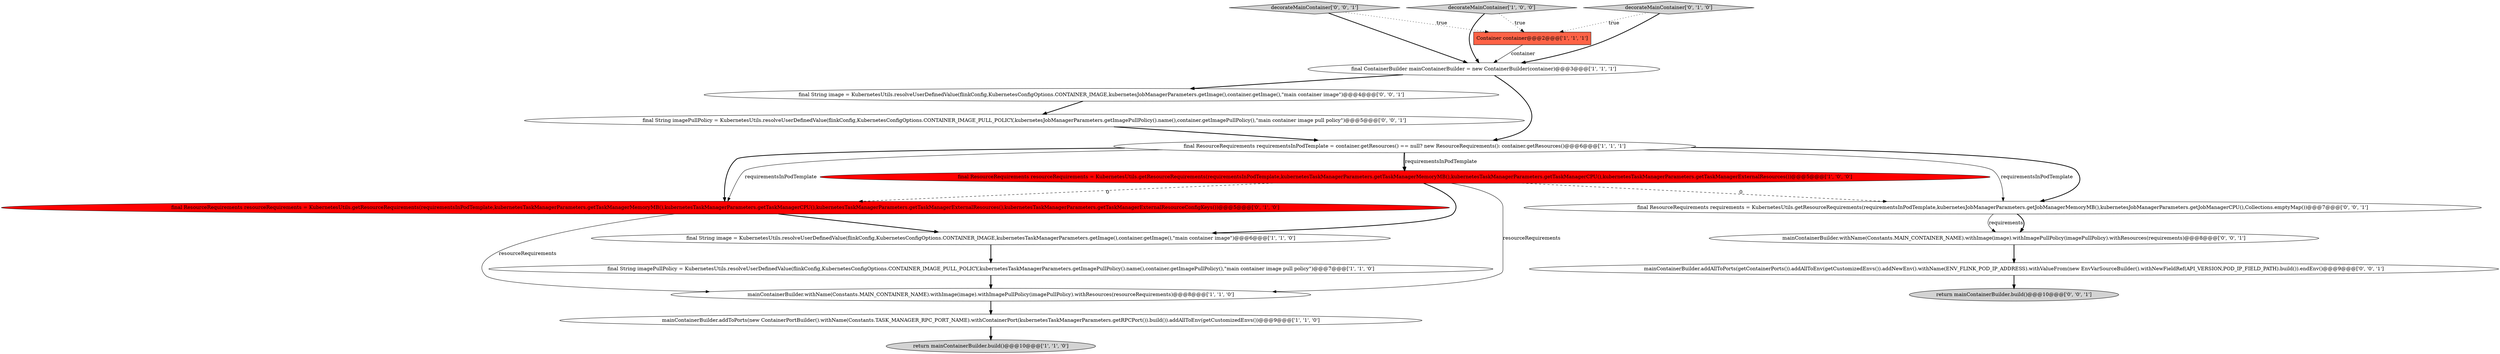 digraph {
6 [style = filled, label = "Container container@@@2@@@['1', '1', '1']", fillcolor = tomato, shape = box image = "AAA0AAABBB1BBB"];
17 [style = filled, label = "return mainContainerBuilder.build()@@@10@@@['0', '0', '1']", fillcolor = lightgray, shape = ellipse image = "AAA0AAABBB3BBB"];
7 [style = filled, label = "final String imagePullPolicy = KubernetesUtils.resolveUserDefinedValue(flinkConfig,KubernetesConfigOptions.CONTAINER_IMAGE_PULL_POLICY,kubernetesTaskManagerParameters.getImagePullPolicy().name(),container.getImagePullPolicy(),\"main container image pull policy\")@@@7@@@['1', '1', '0']", fillcolor = white, shape = ellipse image = "AAA0AAABBB1BBB"];
5 [style = filled, label = "final ResourceRequirements requirementsInPodTemplate = container.getResources() == null? new ResourceRequirements(): container.getResources()@@@6@@@['1', '1', '1']", fillcolor = white, shape = ellipse image = "AAA0AAABBB1BBB"];
8 [style = filled, label = "mainContainerBuilder.withName(Constants.MAIN_CONTAINER_NAME).withImage(image).withImagePullPolicy(imagePullPolicy).withResources(resourceRequirements)@@@8@@@['1', '1', '0']", fillcolor = white, shape = ellipse image = "AAA0AAABBB1BBB"];
11 [style = filled, label = "final ResourceRequirements resourceRequirements = KubernetesUtils.getResourceRequirements(requirementsInPodTemplate,kubernetesTaskManagerParameters.getTaskManagerMemoryMB(),kubernetesTaskManagerParameters.getTaskManagerCPU(),kubernetesTaskManagerParameters.getTaskManagerExternalResources(),kubernetesTaskManagerParameters.getTaskManagerExternalResourceConfigKeys())@@@5@@@['0', '1', '0']", fillcolor = red, shape = ellipse image = "AAA1AAABBB2BBB"];
13 [style = filled, label = "decorateMainContainer['0', '0', '1']", fillcolor = lightgray, shape = diamond image = "AAA0AAABBB3BBB"];
1 [style = filled, label = "return mainContainerBuilder.build()@@@10@@@['1', '1', '0']", fillcolor = lightgray, shape = ellipse image = "AAA0AAABBB1BBB"];
0 [style = filled, label = "final String image = KubernetesUtils.resolveUserDefinedValue(flinkConfig,KubernetesConfigOptions.CONTAINER_IMAGE,kubernetesTaskManagerParameters.getImage(),container.getImage(),\"main container image\")@@@6@@@['1', '1', '0']", fillcolor = white, shape = ellipse image = "AAA0AAABBB1BBB"];
2 [style = filled, label = "decorateMainContainer['1', '0', '0']", fillcolor = lightgray, shape = diamond image = "AAA0AAABBB1BBB"];
10 [style = filled, label = "decorateMainContainer['0', '1', '0']", fillcolor = lightgray, shape = diamond image = "AAA0AAABBB2BBB"];
4 [style = filled, label = "final ResourceRequirements resourceRequirements = KubernetesUtils.getResourceRequirements(requirementsInPodTemplate,kubernetesTaskManagerParameters.getTaskManagerMemoryMB(),kubernetesTaskManagerParameters.getTaskManagerCPU(),kubernetesTaskManagerParameters.getTaskManagerExternalResources())@@@5@@@['1', '0', '0']", fillcolor = red, shape = ellipse image = "AAA1AAABBB1BBB"];
18 [style = filled, label = "final String imagePullPolicy = KubernetesUtils.resolveUserDefinedValue(flinkConfig,KubernetesConfigOptions.CONTAINER_IMAGE_PULL_POLICY,kubernetesJobManagerParameters.getImagePullPolicy().name(),container.getImagePullPolicy(),\"main container image pull policy\")@@@5@@@['0', '0', '1']", fillcolor = white, shape = ellipse image = "AAA0AAABBB3BBB"];
12 [style = filled, label = "mainContainerBuilder.withName(Constants.MAIN_CONTAINER_NAME).withImage(image).withImagePullPolicy(imagePullPolicy).withResources(requirements)@@@8@@@['0', '0', '1']", fillcolor = white, shape = ellipse image = "AAA0AAABBB3BBB"];
15 [style = filled, label = "final ResourceRequirements requirements = KubernetesUtils.getResourceRequirements(requirementsInPodTemplate,kubernetesJobManagerParameters.getJobManagerMemoryMB(),kubernetesJobManagerParameters.getJobManagerCPU(),Collections.emptyMap())@@@7@@@['0', '0', '1']", fillcolor = white, shape = ellipse image = "AAA0AAABBB3BBB"];
16 [style = filled, label = "final String image = KubernetesUtils.resolveUserDefinedValue(flinkConfig,KubernetesConfigOptions.CONTAINER_IMAGE,kubernetesJobManagerParameters.getImage(),container.getImage(),\"main container image\")@@@4@@@['0', '0', '1']", fillcolor = white, shape = ellipse image = "AAA0AAABBB3BBB"];
9 [style = filled, label = "mainContainerBuilder.addToPorts(new ContainerPortBuilder().withName(Constants.TASK_MANAGER_RPC_PORT_NAME).withContainerPort(kubernetesTaskManagerParameters.getRPCPort()).build()).addAllToEnv(getCustomizedEnvs())@@@9@@@['1', '1', '0']", fillcolor = white, shape = ellipse image = "AAA0AAABBB1BBB"];
3 [style = filled, label = "final ContainerBuilder mainContainerBuilder = new ContainerBuilder(container)@@@3@@@['1', '1', '1']", fillcolor = white, shape = ellipse image = "AAA0AAABBB1BBB"];
14 [style = filled, label = "mainContainerBuilder.addAllToPorts(getContainerPorts()).addAllToEnv(getCustomizedEnvs()).addNewEnv().withName(ENV_FLINK_POD_IP_ADDRESS).withValueFrom(new EnvVarSourceBuilder().withNewFieldRef(API_VERSION,POD_IP_FIELD_PATH).build()).endEnv()@@@9@@@['0', '0', '1']", fillcolor = white, shape = ellipse image = "AAA0AAABBB3BBB"];
13->6 [style = dotted, label="true"];
10->6 [style = dotted, label="true"];
16->18 [style = bold, label=""];
2->3 [style = bold, label=""];
5->4 [style = solid, label="requirementsInPodTemplate"];
5->15 [style = bold, label=""];
10->3 [style = bold, label=""];
14->17 [style = bold, label=""];
11->8 [style = solid, label="resourceRequirements"];
3->16 [style = bold, label=""];
7->8 [style = bold, label=""];
5->15 [style = solid, label="requirementsInPodTemplate"];
4->0 [style = bold, label=""];
0->7 [style = bold, label=""];
3->5 [style = bold, label=""];
11->0 [style = bold, label=""];
13->3 [style = bold, label=""];
2->6 [style = dotted, label="true"];
4->15 [style = dashed, label="0"];
18->5 [style = bold, label=""];
6->3 [style = solid, label="container"];
5->4 [style = bold, label=""];
12->14 [style = bold, label=""];
8->9 [style = bold, label=""];
5->11 [style = bold, label=""];
15->12 [style = solid, label="requirements"];
15->12 [style = bold, label=""];
4->11 [style = dashed, label="0"];
9->1 [style = bold, label=""];
4->8 [style = solid, label="resourceRequirements"];
5->11 [style = solid, label="requirementsInPodTemplate"];
}
